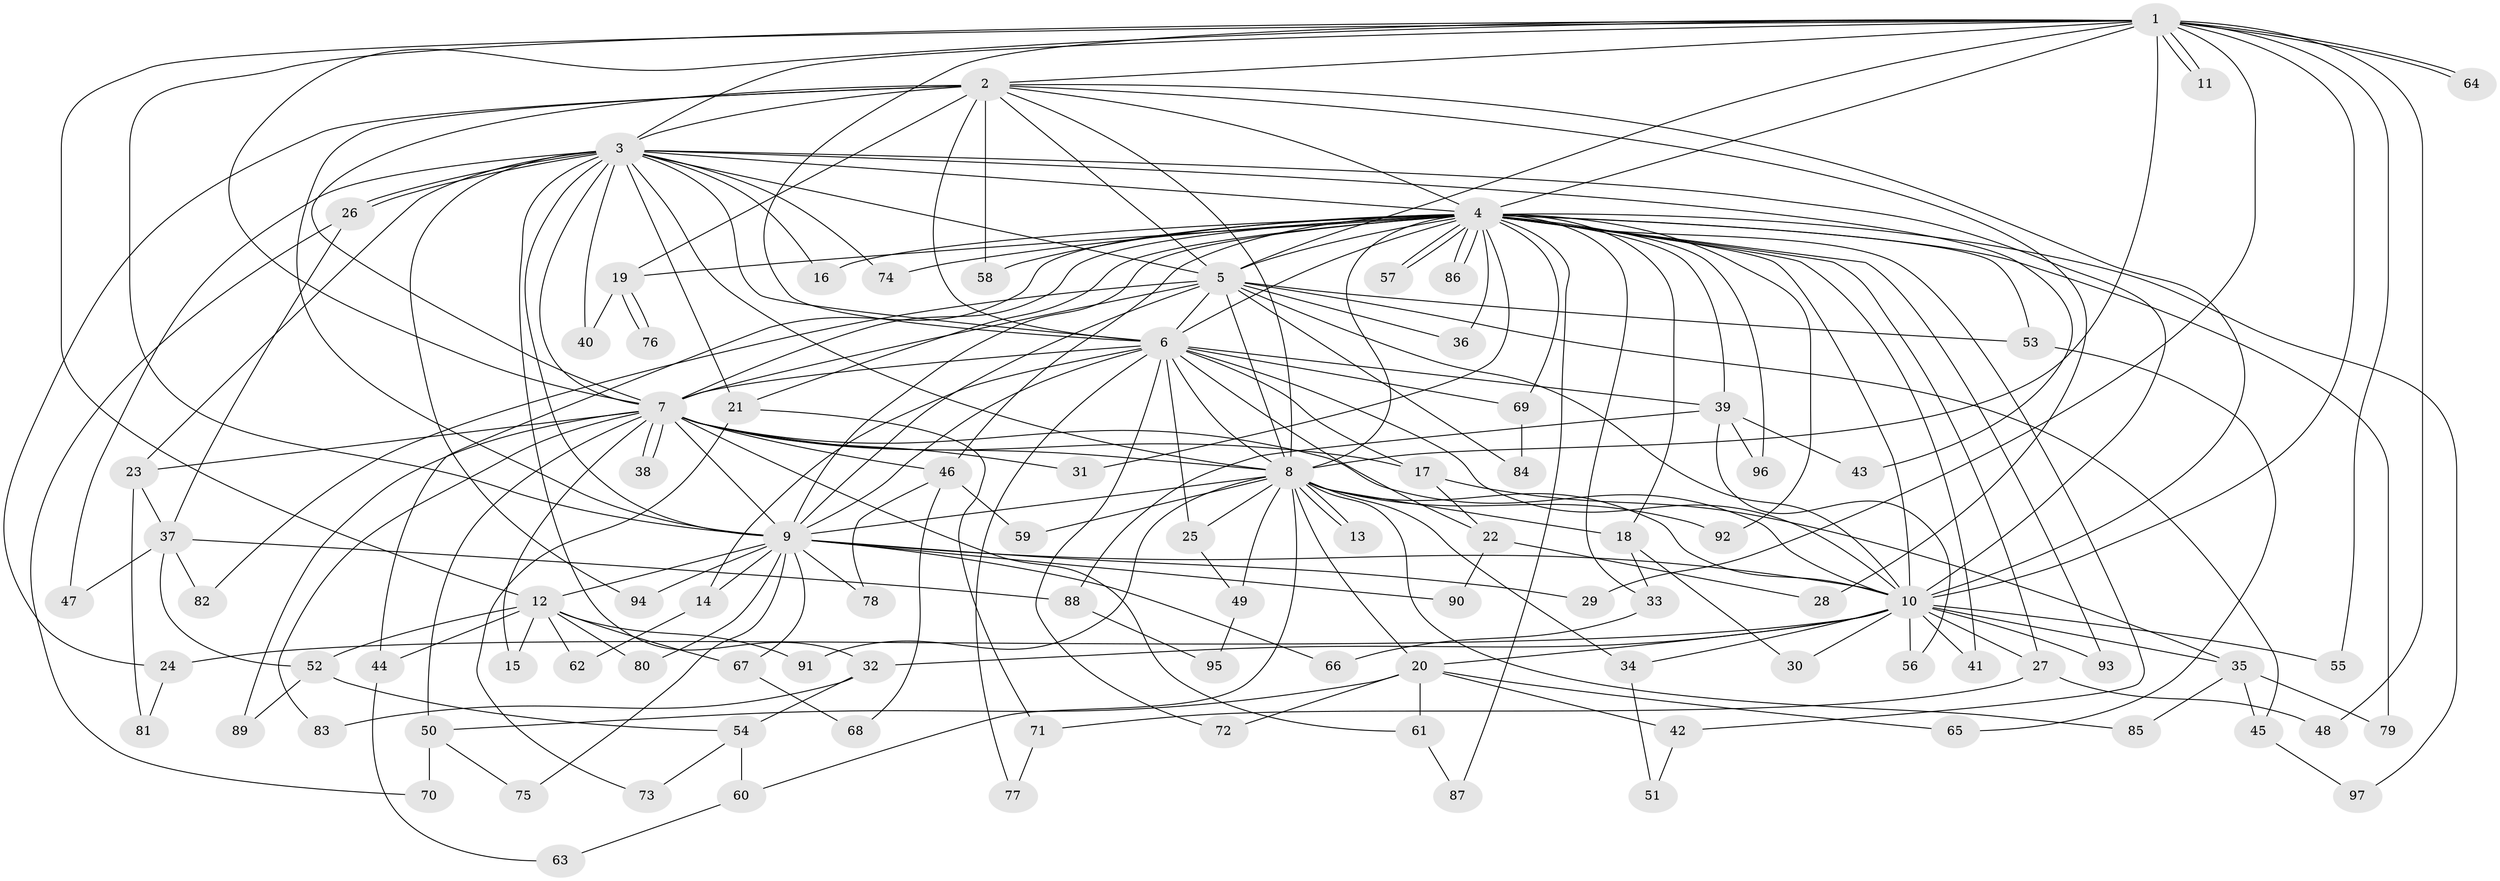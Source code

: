 // Generated by graph-tools (version 1.1) at 2025/01/03/09/25 03:01:13]
// undirected, 97 vertices, 219 edges
graph export_dot {
graph [start="1"]
  node [color=gray90,style=filled];
  1;
  2;
  3;
  4;
  5;
  6;
  7;
  8;
  9;
  10;
  11;
  12;
  13;
  14;
  15;
  16;
  17;
  18;
  19;
  20;
  21;
  22;
  23;
  24;
  25;
  26;
  27;
  28;
  29;
  30;
  31;
  32;
  33;
  34;
  35;
  36;
  37;
  38;
  39;
  40;
  41;
  42;
  43;
  44;
  45;
  46;
  47;
  48;
  49;
  50;
  51;
  52;
  53;
  54;
  55;
  56;
  57;
  58;
  59;
  60;
  61;
  62;
  63;
  64;
  65;
  66;
  67;
  68;
  69;
  70;
  71;
  72;
  73;
  74;
  75;
  76;
  77;
  78;
  79;
  80;
  81;
  82;
  83;
  84;
  85;
  86;
  87;
  88;
  89;
  90;
  91;
  92;
  93;
  94;
  95;
  96;
  97;
  1 -- 2;
  1 -- 3;
  1 -- 4;
  1 -- 5;
  1 -- 6;
  1 -- 7;
  1 -- 8;
  1 -- 9;
  1 -- 10;
  1 -- 11;
  1 -- 11;
  1 -- 12;
  1 -- 29;
  1 -- 48;
  1 -- 55;
  1 -- 64;
  1 -- 64;
  2 -- 3;
  2 -- 4;
  2 -- 5;
  2 -- 6;
  2 -- 7;
  2 -- 8;
  2 -- 9;
  2 -- 10;
  2 -- 19;
  2 -- 24;
  2 -- 28;
  2 -- 58;
  3 -- 4;
  3 -- 5;
  3 -- 6;
  3 -- 7;
  3 -- 8;
  3 -- 9;
  3 -- 10;
  3 -- 16;
  3 -- 21;
  3 -- 23;
  3 -- 26;
  3 -- 26;
  3 -- 32;
  3 -- 40;
  3 -- 43;
  3 -- 47;
  3 -- 74;
  3 -- 94;
  4 -- 5;
  4 -- 6;
  4 -- 7;
  4 -- 8;
  4 -- 9;
  4 -- 10;
  4 -- 16;
  4 -- 18;
  4 -- 19;
  4 -- 21;
  4 -- 27;
  4 -- 31;
  4 -- 33;
  4 -- 36;
  4 -- 39;
  4 -- 41;
  4 -- 42;
  4 -- 44;
  4 -- 46;
  4 -- 53;
  4 -- 57;
  4 -- 57;
  4 -- 58;
  4 -- 69;
  4 -- 74;
  4 -- 79;
  4 -- 86;
  4 -- 86;
  4 -- 87;
  4 -- 92;
  4 -- 93;
  4 -- 96;
  4 -- 97;
  5 -- 6;
  5 -- 7;
  5 -- 8;
  5 -- 9;
  5 -- 10;
  5 -- 36;
  5 -- 45;
  5 -- 53;
  5 -- 82;
  5 -- 84;
  6 -- 7;
  6 -- 8;
  6 -- 9;
  6 -- 10;
  6 -- 14;
  6 -- 17;
  6 -- 22;
  6 -- 25;
  6 -- 39;
  6 -- 69;
  6 -- 72;
  6 -- 77;
  7 -- 8;
  7 -- 9;
  7 -- 10;
  7 -- 15;
  7 -- 17;
  7 -- 23;
  7 -- 31;
  7 -- 38;
  7 -- 38;
  7 -- 46;
  7 -- 50;
  7 -- 61;
  7 -- 83;
  7 -- 89;
  8 -- 9;
  8 -- 10;
  8 -- 13;
  8 -- 13;
  8 -- 18;
  8 -- 20;
  8 -- 25;
  8 -- 34;
  8 -- 49;
  8 -- 59;
  8 -- 60;
  8 -- 85;
  8 -- 91;
  8 -- 92;
  9 -- 10;
  9 -- 12;
  9 -- 14;
  9 -- 29;
  9 -- 66;
  9 -- 67;
  9 -- 75;
  9 -- 78;
  9 -- 80;
  9 -- 90;
  9 -- 94;
  10 -- 20;
  10 -- 24;
  10 -- 27;
  10 -- 30;
  10 -- 32;
  10 -- 34;
  10 -- 35;
  10 -- 41;
  10 -- 55;
  10 -- 56;
  10 -- 93;
  12 -- 15;
  12 -- 44;
  12 -- 52;
  12 -- 62;
  12 -- 67;
  12 -- 80;
  12 -- 91;
  14 -- 62;
  17 -- 22;
  17 -- 35;
  18 -- 30;
  18 -- 33;
  19 -- 40;
  19 -- 76;
  19 -- 76;
  20 -- 42;
  20 -- 50;
  20 -- 61;
  20 -- 65;
  20 -- 72;
  21 -- 71;
  21 -- 73;
  22 -- 28;
  22 -- 90;
  23 -- 37;
  23 -- 81;
  24 -- 81;
  25 -- 49;
  26 -- 37;
  26 -- 70;
  27 -- 48;
  27 -- 71;
  32 -- 54;
  32 -- 83;
  33 -- 66;
  34 -- 51;
  35 -- 45;
  35 -- 79;
  35 -- 85;
  37 -- 47;
  37 -- 52;
  37 -- 82;
  37 -- 88;
  39 -- 43;
  39 -- 56;
  39 -- 88;
  39 -- 96;
  42 -- 51;
  44 -- 63;
  45 -- 97;
  46 -- 59;
  46 -- 68;
  46 -- 78;
  49 -- 95;
  50 -- 70;
  50 -- 75;
  52 -- 54;
  52 -- 89;
  53 -- 65;
  54 -- 60;
  54 -- 73;
  60 -- 63;
  61 -- 87;
  67 -- 68;
  69 -- 84;
  71 -- 77;
  88 -- 95;
}
